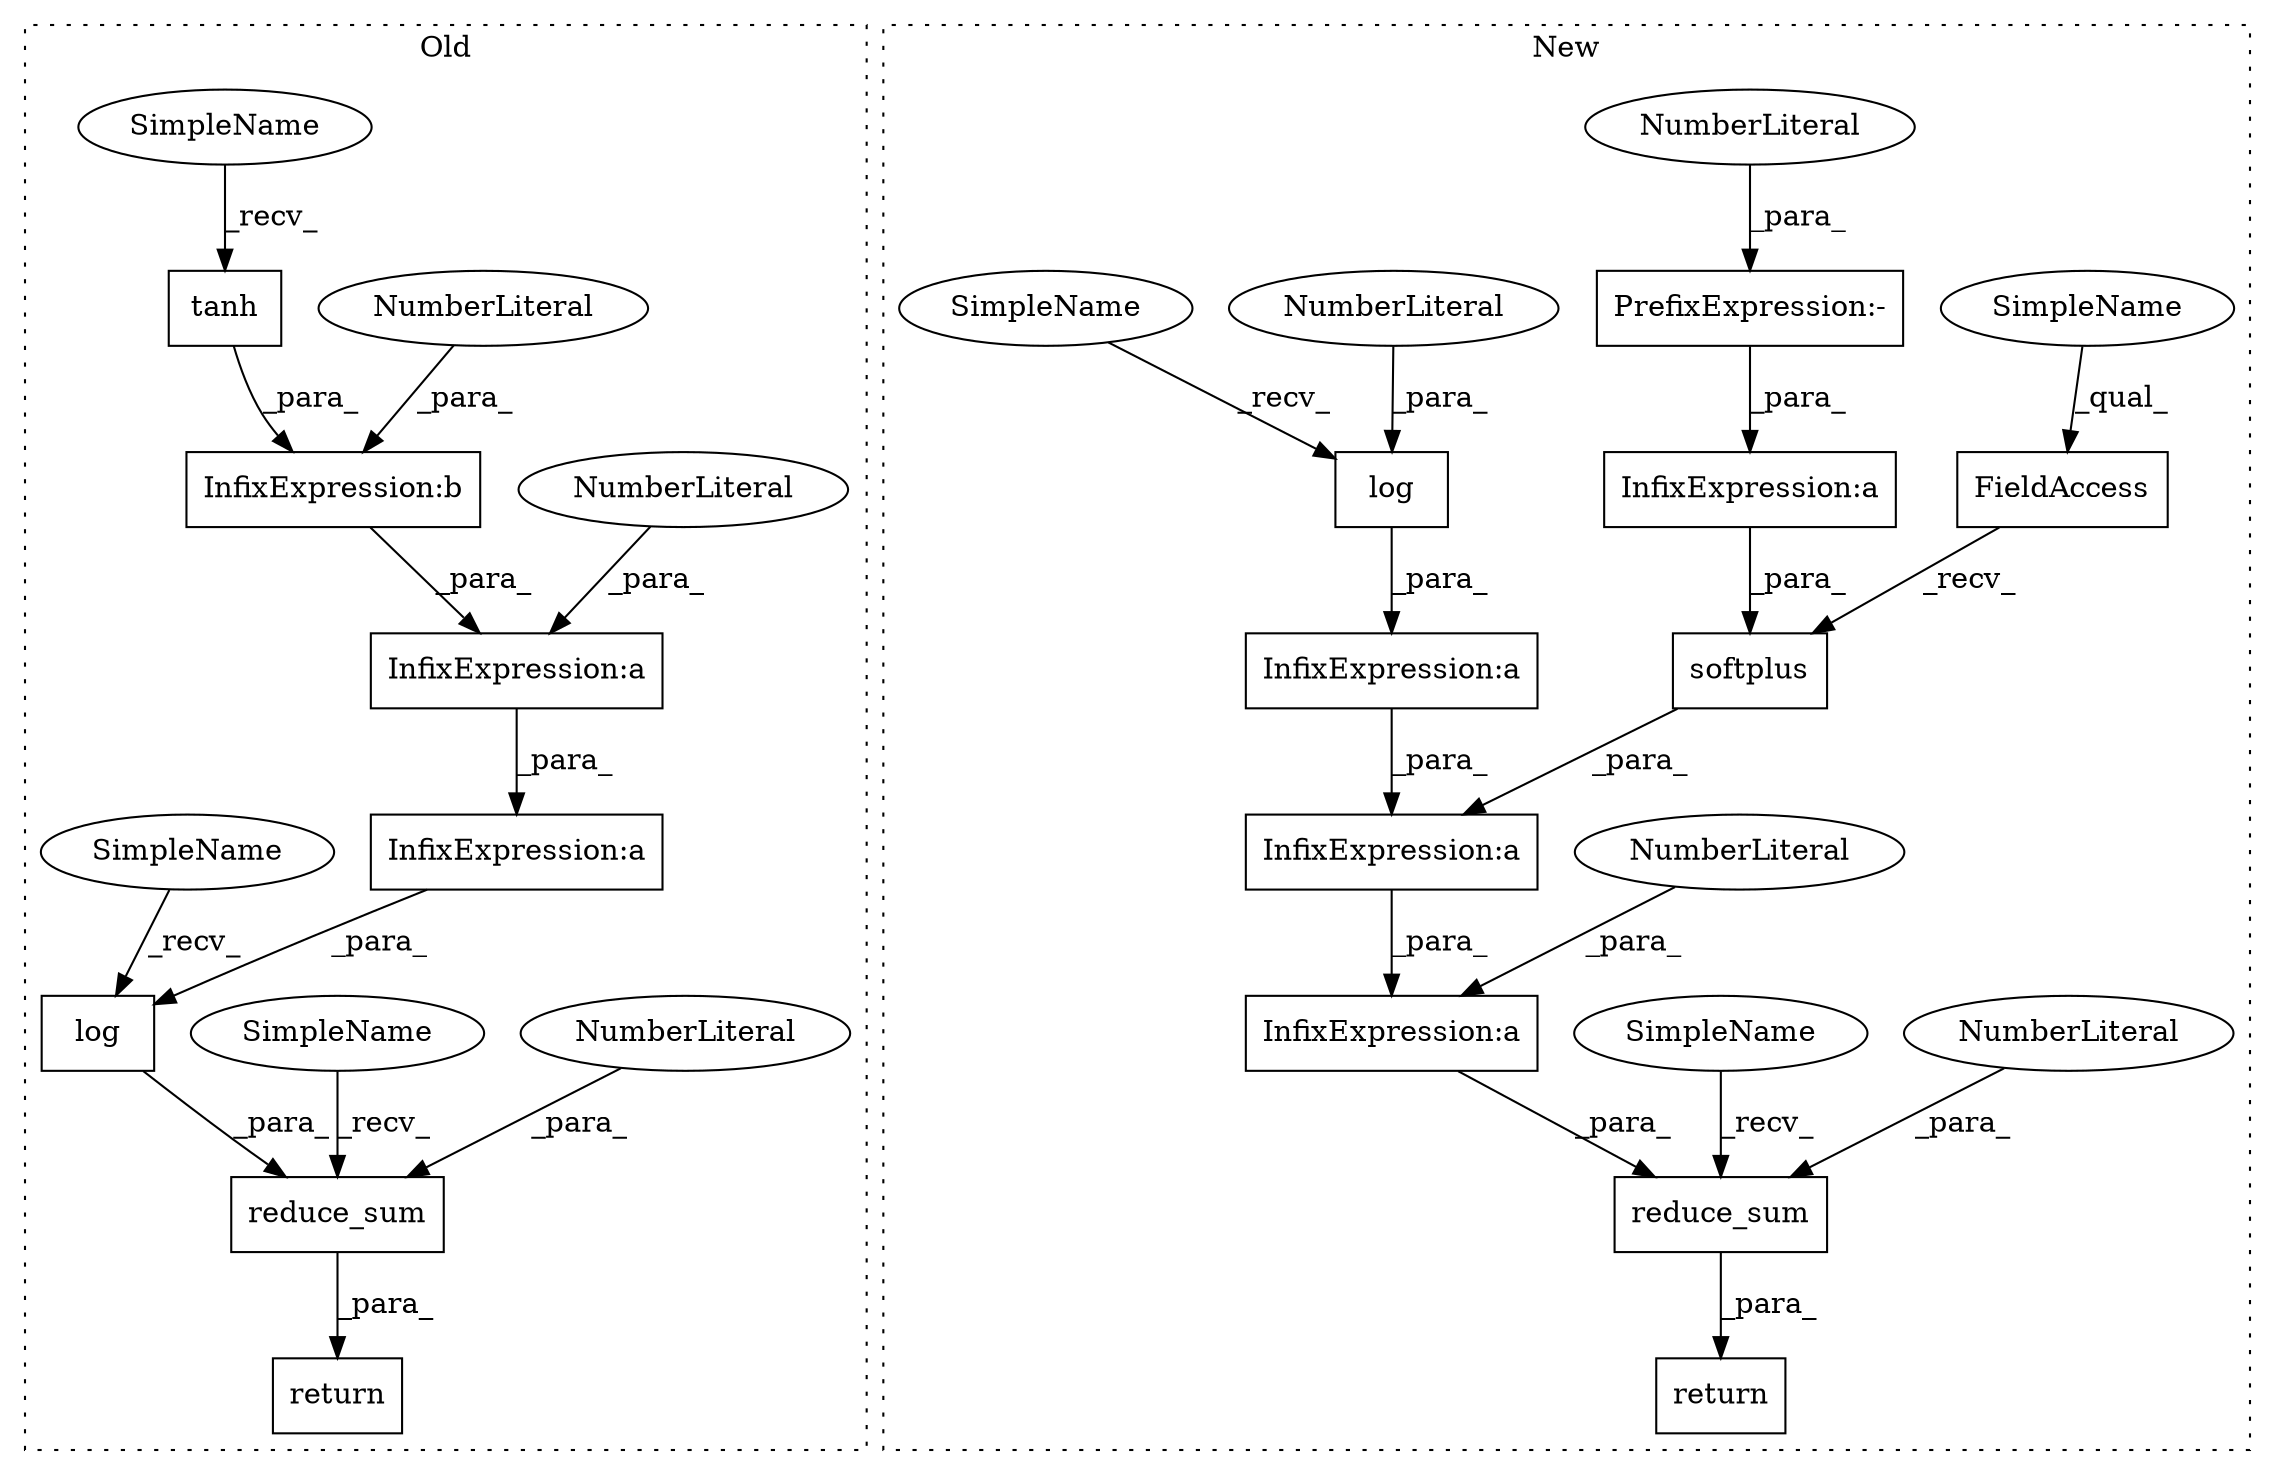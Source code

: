 digraph G {
subgraph cluster0 {
1 [label="reduce_sum" a="32" s="3592,3663" l="11,1" shape="box"];
5 [label="InfixExpression:a" a="27" s="3620" l="3" shape="box"];
6 [label="InfixExpression:a" a="27" s="3654" l="3" shape="box"];
8 [label="return" a="41" s="3574" l="7" shape="box"];
10 [label="tanh" a="32" s="3635,3647" l="5,1" shape="box"];
12 [label="NumberLiteral" a="34" s="3662" l="1" shape="ellipse"];
14 [label="InfixExpression:b" a="27" s="3648" l="3" shape="box"];
15 [label="NumberLiteral" a="34" s="3619" l="1" shape="ellipse"];
16 [label="NumberLiteral" a="34" s="3651" l="1" shape="ellipse"];
19 [label="log" a="32" s="3614,3660" l="4,1" shape="box"];
28 [label="SimpleName" a="42" s="3624" l="10" shape="ellipse"];
29 [label="SimpleName" a="42" s="3581" l="10" shape="ellipse"];
30 [label="SimpleName" a="42" s="3603" l="10" shape="ellipse"];
label = "Old";
style="dotted";
}
subgraph cluster1 {
2 [label="return" a="41" s="3979" l="7" shape="box"];
3 [label="InfixExpression:a" a="27" s="4011" l="3" shape="box"];
4 [label="InfixExpression:a" a="27" s="4076" l="3" shape="box"];
7 [label="reduce_sum" a="32" s="3997,4090" l="11,1" shape="box"];
9 [label="InfixExpression:a" a="27" s="4035" l="3" shape="box"];
11 [label="InfixExpression:a" a="27" s="4046" l="3" shape="box"];
13 [label="NumberLiteral" a="34" s="4008" l="3" shape="ellipse"];
17 [label="FieldAccess" a="22" s="4049" l="13" shape="box"];
18 [label="softplus" a="32" s="4063,4086" l="9,1" shape="box"];
20 [label="log" a="32" s="4027,4034" l="4,1" shape="box"];
21 [label="NumberLiteral" a="34" s="4031" l="3" shape="ellipse"];
22 [label="PrefixExpression:-" a="38" s="4072" l="1" shape="box"];
23 [label="NumberLiteral" a="34" s="4073" l="3" shape="ellipse"];
24 [label="NumberLiteral" a="34" s="4089" l="1" shape="ellipse"];
25 [label="SimpleName" a="42" s="3986" l="10" shape="ellipse"];
26 [label="SimpleName" a="42" s="4049" l="10" shape="ellipse"];
27 [label="SimpleName" a="42" s="4016" l="10" shape="ellipse"];
label = "New";
style="dotted";
}
1 -> 8 [label="_para_"];
3 -> 7 [label="_para_"];
4 -> 18 [label="_para_"];
5 -> 6 [label="_para_"];
6 -> 19 [label="_para_"];
7 -> 2 [label="_para_"];
9 -> 11 [label="_para_"];
10 -> 14 [label="_para_"];
11 -> 3 [label="_para_"];
12 -> 1 [label="_para_"];
13 -> 3 [label="_para_"];
14 -> 5 [label="_para_"];
15 -> 5 [label="_para_"];
16 -> 14 [label="_para_"];
17 -> 18 [label="_recv_"];
18 -> 11 [label="_para_"];
19 -> 1 [label="_para_"];
20 -> 9 [label="_para_"];
21 -> 20 [label="_para_"];
22 -> 4 [label="_para_"];
23 -> 22 [label="_para_"];
24 -> 7 [label="_para_"];
25 -> 7 [label="_recv_"];
26 -> 17 [label="_qual_"];
27 -> 20 [label="_recv_"];
28 -> 10 [label="_recv_"];
29 -> 1 [label="_recv_"];
30 -> 19 [label="_recv_"];
}